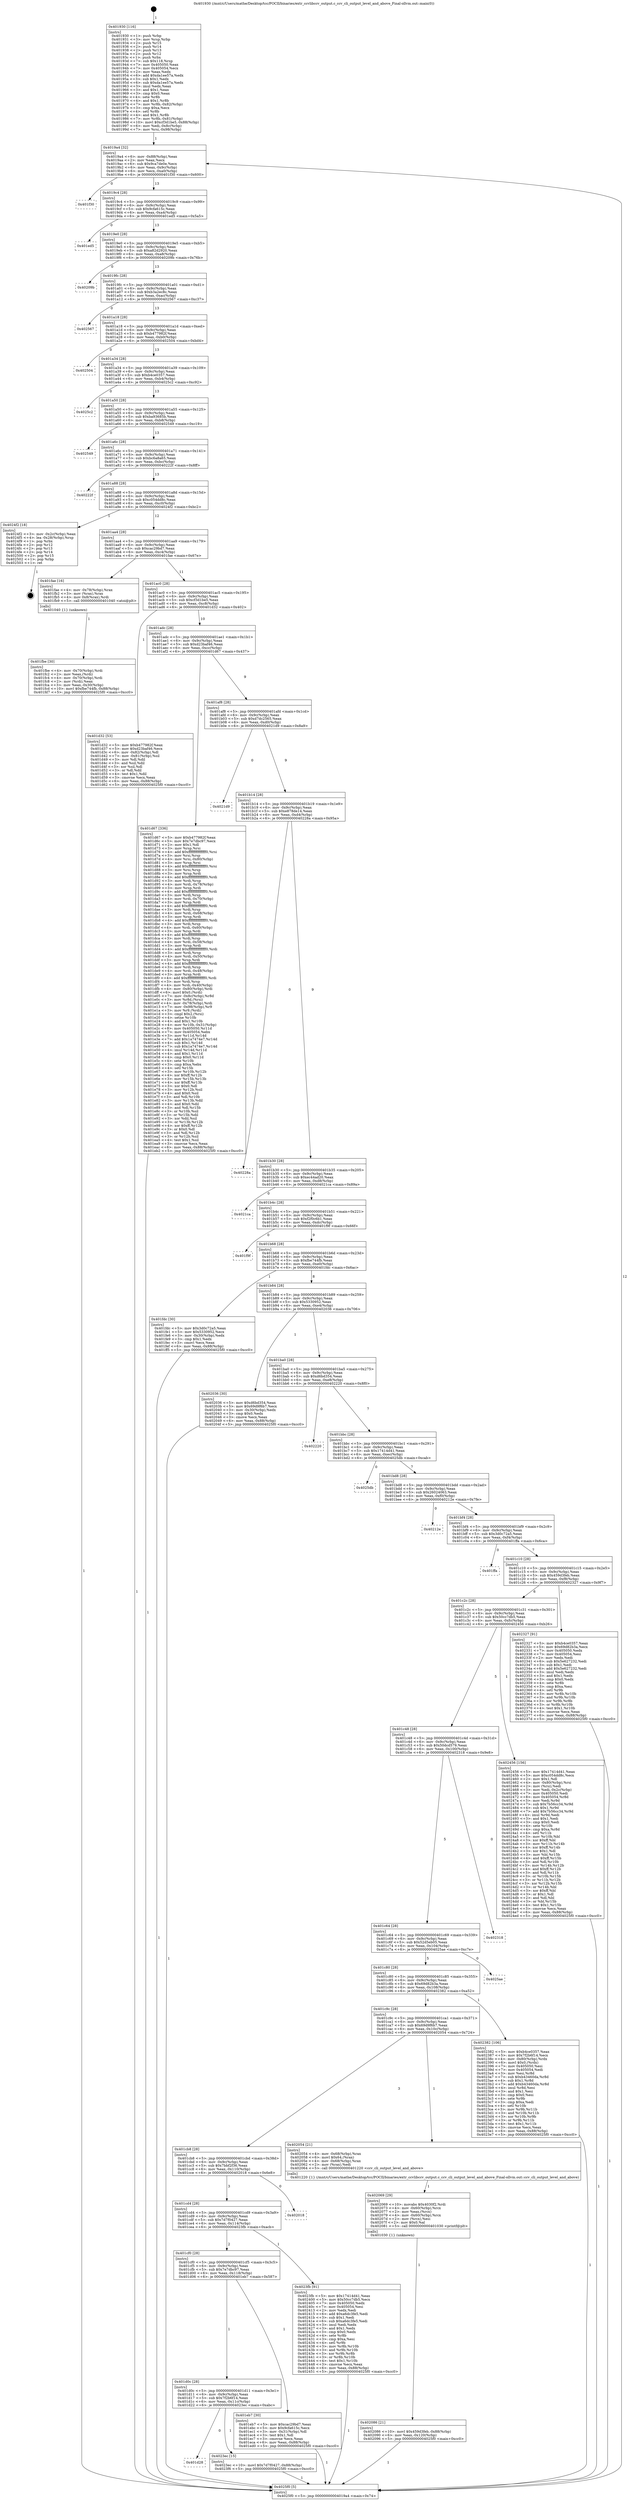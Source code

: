 digraph "0x401930" {
  label = "0x401930 (/mnt/c/Users/mathe/Desktop/tcc/POCII/binaries/extr_ccvlibccv_output.c_ccv_cli_output_level_and_above_Final-ollvm.out::main(0))"
  labelloc = "t"
  node[shape=record]

  Entry [label="",width=0.3,height=0.3,shape=circle,fillcolor=black,style=filled]
  "0x4019a4" [label="{
     0x4019a4 [32]\l
     | [instrs]\l
     &nbsp;&nbsp;0x4019a4 \<+6\>: mov -0x88(%rbp),%eax\l
     &nbsp;&nbsp;0x4019aa \<+2\>: mov %eax,%ecx\l
     &nbsp;&nbsp;0x4019ac \<+6\>: sub $0x9ca7de0e,%ecx\l
     &nbsp;&nbsp;0x4019b2 \<+6\>: mov %eax,-0x9c(%rbp)\l
     &nbsp;&nbsp;0x4019b8 \<+6\>: mov %ecx,-0xa0(%rbp)\l
     &nbsp;&nbsp;0x4019be \<+6\>: je 0000000000401f30 \<main+0x600\>\l
  }"]
  "0x401f30" [label="{
     0x401f30\l
  }", style=dashed]
  "0x4019c4" [label="{
     0x4019c4 [28]\l
     | [instrs]\l
     &nbsp;&nbsp;0x4019c4 \<+5\>: jmp 00000000004019c9 \<main+0x99\>\l
     &nbsp;&nbsp;0x4019c9 \<+6\>: mov -0x9c(%rbp),%eax\l
     &nbsp;&nbsp;0x4019cf \<+5\>: sub $0x9cfa615c,%eax\l
     &nbsp;&nbsp;0x4019d4 \<+6\>: mov %eax,-0xa4(%rbp)\l
     &nbsp;&nbsp;0x4019da \<+6\>: je 0000000000401ed5 \<main+0x5a5\>\l
  }"]
  Exit [label="",width=0.3,height=0.3,shape=circle,fillcolor=black,style=filled,peripheries=2]
  "0x401ed5" [label="{
     0x401ed5\l
  }", style=dashed]
  "0x4019e0" [label="{
     0x4019e0 [28]\l
     | [instrs]\l
     &nbsp;&nbsp;0x4019e0 \<+5\>: jmp 00000000004019e5 \<main+0xb5\>\l
     &nbsp;&nbsp;0x4019e5 \<+6\>: mov -0x9c(%rbp),%eax\l
     &nbsp;&nbsp;0x4019eb \<+5\>: sub $0xa82d2920,%eax\l
     &nbsp;&nbsp;0x4019f0 \<+6\>: mov %eax,-0xa8(%rbp)\l
     &nbsp;&nbsp;0x4019f6 \<+6\>: je 000000000040209b \<main+0x76b\>\l
  }"]
  "0x401d28" [label="{
     0x401d28\l
  }", style=dashed]
  "0x40209b" [label="{
     0x40209b\l
  }", style=dashed]
  "0x4019fc" [label="{
     0x4019fc [28]\l
     | [instrs]\l
     &nbsp;&nbsp;0x4019fc \<+5\>: jmp 0000000000401a01 \<main+0xd1\>\l
     &nbsp;&nbsp;0x401a01 \<+6\>: mov -0x9c(%rbp),%eax\l
     &nbsp;&nbsp;0x401a07 \<+5\>: sub $0xb3a2ec8c,%eax\l
     &nbsp;&nbsp;0x401a0c \<+6\>: mov %eax,-0xac(%rbp)\l
     &nbsp;&nbsp;0x401a12 \<+6\>: je 0000000000402567 \<main+0xc37\>\l
  }"]
  "0x4023ec" [label="{
     0x4023ec [15]\l
     | [instrs]\l
     &nbsp;&nbsp;0x4023ec \<+10\>: movl $0x7d7f0427,-0x88(%rbp)\l
     &nbsp;&nbsp;0x4023f6 \<+5\>: jmp 00000000004025f0 \<main+0xcc0\>\l
  }"]
  "0x402567" [label="{
     0x402567\l
  }", style=dashed]
  "0x401a18" [label="{
     0x401a18 [28]\l
     | [instrs]\l
     &nbsp;&nbsp;0x401a18 \<+5\>: jmp 0000000000401a1d \<main+0xed\>\l
     &nbsp;&nbsp;0x401a1d \<+6\>: mov -0x9c(%rbp),%eax\l
     &nbsp;&nbsp;0x401a23 \<+5\>: sub $0xb477982f,%eax\l
     &nbsp;&nbsp;0x401a28 \<+6\>: mov %eax,-0xb0(%rbp)\l
     &nbsp;&nbsp;0x401a2e \<+6\>: je 0000000000402504 \<main+0xbd4\>\l
  }"]
  "0x402086" [label="{
     0x402086 [21]\l
     | [instrs]\l
     &nbsp;&nbsp;0x402086 \<+10\>: movl $0x459d3feb,-0x88(%rbp)\l
     &nbsp;&nbsp;0x402090 \<+6\>: mov %eax,-0x120(%rbp)\l
     &nbsp;&nbsp;0x402096 \<+5\>: jmp 00000000004025f0 \<main+0xcc0\>\l
  }"]
  "0x402504" [label="{
     0x402504\l
  }", style=dashed]
  "0x401a34" [label="{
     0x401a34 [28]\l
     | [instrs]\l
     &nbsp;&nbsp;0x401a34 \<+5\>: jmp 0000000000401a39 \<main+0x109\>\l
     &nbsp;&nbsp;0x401a39 \<+6\>: mov -0x9c(%rbp),%eax\l
     &nbsp;&nbsp;0x401a3f \<+5\>: sub $0xb4ce0357,%eax\l
     &nbsp;&nbsp;0x401a44 \<+6\>: mov %eax,-0xb4(%rbp)\l
     &nbsp;&nbsp;0x401a4a \<+6\>: je 00000000004025c2 \<main+0xc92\>\l
  }"]
  "0x402069" [label="{
     0x402069 [29]\l
     | [instrs]\l
     &nbsp;&nbsp;0x402069 \<+10\>: movabs $0x4030f2,%rdi\l
     &nbsp;&nbsp;0x402073 \<+4\>: mov -0x60(%rbp),%rcx\l
     &nbsp;&nbsp;0x402077 \<+2\>: mov %eax,(%rcx)\l
     &nbsp;&nbsp;0x402079 \<+4\>: mov -0x60(%rbp),%rcx\l
     &nbsp;&nbsp;0x40207d \<+2\>: mov (%rcx),%esi\l
     &nbsp;&nbsp;0x40207f \<+2\>: mov $0x0,%al\l
     &nbsp;&nbsp;0x402081 \<+5\>: call 0000000000401030 \<printf@plt\>\l
     | [calls]\l
     &nbsp;&nbsp;0x401030 \{1\} (unknown)\l
  }"]
  "0x4025c2" [label="{
     0x4025c2\l
  }", style=dashed]
  "0x401a50" [label="{
     0x401a50 [28]\l
     | [instrs]\l
     &nbsp;&nbsp;0x401a50 \<+5\>: jmp 0000000000401a55 \<main+0x125\>\l
     &nbsp;&nbsp;0x401a55 \<+6\>: mov -0x9c(%rbp),%eax\l
     &nbsp;&nbsp;0x401a5b \<+5\>: sub $0xba93685b,%eax\l
     &nbsp;&nbsp;0x401a60 \<+6\>: mov %eax,-0xb8(%rbp)\l
     &nbsp;&nbsp;0x401a66 \<+6\>: je 0000000000402549 \<main+0xc19\>\l
  }"]
  "0x401fbe" [label="{
     0x401fbe [30]\l
     | [instrs]\l
     &nbsp;&nbsp;0x401fbe \<+4\>: mov -0x70(%rbp),%rdi\l
     &nbsp;&nbsp;0x401fc2 \<+2\>: mov %eax,(%rdi)\l
     &nbsp;&nbsp;0x401fc4 \<+4\>: mov -0x70(%rbp),%rdi\l
     &nbsp;&nbsp;0x401fc8 \<+2\>: mov (%rdi),%eax\l
     &nbsp;&nbsp;0x401fca \<+3\>: mov %eax,-0x30(%rbp)\l
     &nbsp;&nbsp;0x401fcd \<+10\>: movl $0xfbe744fb,-0x88(%rbp)\l
     &nbsp;&nbsp;0x401fd7 \<+5\>: jmp 00000000004025f0 \<main+0xcc0\>\l
  }"]
  "0x402549" [label="{
     0x402549\l
  }", style=dashed]
  "0x401a6c" [label="{
     0x401a6c [28]\l
     | [instrs]\l
     &nbsp;&nbsp;0x401a6c \<+5\>: jmp 0000000000401a71 \<main+0x141\>\l
     &nbsp;&nbsp;0x401a71 \<+6\>: mov -0x9c(%rbp),%eax\l
     &nbsp;&nbsp;0x401a77 \<+5\>: sub $0xbc6a8a65,%eax\l
     &nbsp;&nbsp;0x401a7c \<+6\>: mov %eax,-0xbc(%rbp)\l
     &nbsp;&nbsp;0x401a82 \<+6\>: je 000000000040222f \<main+0x8ff\>\l
  }"]
  "0x401d0c" [label="{
     0x401d0c [28]\l
     | [instrs]\l
     &nbsp;&nbsp;0x401d0c \<+5\>: jmp 0000000000401d11 \<main+0x3e1\>\l
     &nbsp;&nbsp;0x401d11 \<+6\>: mov -0x9c(%rbp),%eax\l
     &nbsp;&nbsp;0x401d17 \<+5\>: sub $0x7f2b6f14,%eax\l
     &nbsp;&nbsp;0x401d1c \<+6\>: mov %eax,-0x11c(%rbp)\l
     &nbsp;&nbsp;0x401d22 \<+6\>: je 00000000004023ec \<main+0xabc\>\l
  }"]
  "0x40222f" [label="{
     0x40222f\l
  }", style=dashed]
  "0x401a88" [label="{
     0x401a88 [28]\l
     | [instrs]\l
     &nbsp;&nbsp;0x401a88 \<+5\>: jmp 0000000000401a8d \<main+0x15d\>\l
     &nbsp;&nbsp;0x401a8d \<+6\>: mov -0x9c(%rbp),%eax\l
     &nbsp;&nbsp;0x401a93 \<+5\>: sub $0xc054dd8c,%eax\l
     &nbsp;&nbsp;0x401a98 \<+6\>: mov %eax,-0xc0(%rbp)\l
     &nbsp;&nbsp;0x401a9e \<+6\>: je 00000000004024f2 \<main+0xbc2\>\l
  }"]
  "0x401eb7" [label="{
     0x401eb7 [30]\l
     | [instrs]\l
     &nbsp;&nbsp;0x401eb7 \<+5\>: mov $0xcac29bd7,%eax\l
     &nbsp;&nbsp;0x401ebc \<+5\>: mov $0x9cfa615c,%ecx\l
     &nbsp;&nbsp;0x401ec1 \<+3\>: mov -0x31(%rbp),%dl\l
     &nbsp;&nbsp;0x401ec4 \<+3\>: test $0x1,%dl\l
     &nbsp;&nbsp;0x401ec7 \<+3\>: cmovne %ecx,%eax\l
     &nbsp;&nbsp;0x401eca \<+6\>: mov %eax,-0x88(%rbp)\l
     &nbsp;&nbsp;0x401ed0 \<+5\>: jmp 00000000004025f0 \<main+0xcc0\>\l
  }"]
  "0x4024f2" [label="{
     0x4024f2 [18]\l
     | [instrs]\l
     &nbsp;&nbsp;0x4024f2 \<+3\>: mov -0x2c(%rbp),%eax\l
     &nbsp;&nbsp;0x4024f5 \<+4\>: lea -0x28(%rbp),%rsp\l
     &nbsp;&nbsp;0x4024f9 \<+1\>: pop %rbx\l
     &nbsp;&nbsp;0x4024fa \<+2\>: pop %r12\l
     &nbsp;&nbsp;0x4024fc \<+2\>: pop %r13\l
     &nbsp;&nbsp;0x4024fe \<+2\>: pop %r14\l
     &nbsp;&nbsp;0x402500 \<+2\>: pop %r15\l
     &nbsp;&nbsp;0x402502 \<+1\>: pop %rbp\l
     &nbsp;&nbsp;0x402503 \<+1\>: ret\l
  }"]
  "0x401aa4" [label="{
     0x401aa4 [28]\l
     | [instrs]\l
     &nbsp;&nbsp;0x401aa4 \<+5\>: jmp 0000000000401aa9 \<main+0x179\>\l
     &nbsp;&nbsp;0x401aa9 \<+6\>: mov -0x9c(%rbp),%eax\l
     &nbsp;&nbsp;0x401aaf \<+5\>: sub $0xcac29bd7,%eax\l
     &nbsp;&nbsp;0x401ab4 \<+6\>: mov %eax,-0xc4(%rbp)\l
     &nbsp;&nbsp;0x401aba \<+6\>: je 0000000000401fae \<main+0x67e\>\l
  }"]
  "0x401cf0" [label="{
     0x401cf0 [28]\l
     | [instrs]\l
     &nbsp;&nbsp;0x401cf0 \<+5\>: jmp 0000000000401cf5 \<main+0x3c5\>\l
     &nbsp;&nbsp;0x401cf5 \<+6\>: mov -0x9c(%rbp),%eax\l
     &nbsp;&nbsp;0x401cfb \<+5\>: sub $0x7e7dbc97,%eax\l
     &nbsp;&nbsp;0x401d00 \<+6\>: mov %eax,-0x118(%rbp)\l
     &nbsp;&nbsp;0x401d06 \<+6\>: je 0000000000401eb7 \<main+0x587\>\l
  }"]
  "0x401fae" [label="{
     0x401fae [16]\l
     | [instrs]\l
     &nbsp;&nbsp;0x401fae \<+4\>: mov -0x78(%rbp),%rax\l
     &nbsp;&nbsp;0x401fb2 \<+3\>: mov (%rax),%rax\l
     &nbsp;&nbsp;0x401fb5 \<+4\>: mov 0x8(%rax),%rdi\l
     &nbsp;&nbsp;0x401fb9 \<+5\>: call 0000000000401040 \<atoi@plt\>\l
     | [calls]\l
     &nbsp;&nbsp;0x401040 \{1\} (unknown)\l
  }"]
  "0x401ac0" [label="{
     0x401ac0 [28]\l
     | [instrs]\l
     &nbsp;&nbsp;0x401ac0 \<+5\>: jmp 0000000000401ac5 \<main+0x195\>\l
     &nbsp;&nbsp;0x401ac5 \<+6\>: mov -0x9c(%rbp),%eax\l
     &nbsp;&nbsp;0x401acb \<+5\>: sub $0xcf3d1be5,%eax\l
     &nbsp;&nbsp;0x401ad0 \<+6\>: mov %eax,-0xc8(%rbp)\l
     &nbsp;&nbsp;0x401ad6 \<+6\>: je 0000000000401d32 \<main+0x402\>\l
  }"]
  "0x4023fb" [label="{
     0x4023fb [91]\l
     | [instrs]\l
     &nbsp;&nbsp;0x4023fb \<+5\>: mov $0x17414d41,%eax\l
     &nbsp;&nbsp;0x402400 \<+5\>: mov $0x50cc7db5,%ecx\l
     &nbsp;&nbsp;0x402405 \<+7\>: mov 0x405050,%edx\l
     &nbsp;&nbsp;0x40240c \<+7\>: mov 0x405054,%esi\l
     &nbsp;&nbsp;0x402413 \<+2\>: mov %edx,%edi\l
     &nbsp;&nbsp;0x402415 \<+6\>: add $0xa6dc3fe5,%edi\l
     &nbsp;&nbsp;0x40241b \<+3\>: sub $0x1,%edi\l
     &nbsp;&nbsp;0x40241e \<+6\>: sub $0xa6dc3fe5,%edi\l
     &nbsp;&nbsp;0x402424 \<+3\>: imul %edi,%edx\l
     &nbsp;&nbsp;0x402427 \<+3\>: and $0x1,%edx\l
     &nbsp;&nbsp;0x40242a \<+3\>: cmp $0x0,%edx\l
     &nbsp;&nbsp;0x40242d \<+4\>: sete %r8b\l
     &nbsp;&nbsp;0x402431 \<+3\>: cmp $0xa,%esi\l
     &nbsp;&nbsp;0x402434 \<+4\>: setl %r9b\l
     &nbsp;&nbsp;0x402438 \<+3\>: mov %r8b,%r10b\l
     &nbsp;&nbsp;0x40243b \<+3\>: and %r9b,%r10b\l
     &nbsp;&nbsp;0x40243e \<+3\>: xor %r9b,%r8b\l
     &nbsp;&nbsp;0x402441 \<+3\>: or %r8b,%r10b\l
     &nbsp;&nbsp;0x402444 \<+4\>: test $0x1,%r10b\l
     &nbsp;&nbsp;0x402448 \<+3\>: cmovne %ecx,%eax\l
     &nbsp;&nbsp;0x40244b \<+6\>: mov %eax,-0x88(%rbp)\l
     &nbsp;&nbsp;0x402451 \<+5\>: jmp 00000000004025f0 \<main+0xcc0\>\l
  }"]
  "0x401d32" [label="{
     0x401d32 [53]\l
     | [instrs]\l
     &nbsp;&nbsp;0x401d32 \<+5\>: mov $0xb477982f,%eax\l
     &nbsp;&nbsp;0x401d37 \<+5\>: mov $0xd23baf46,%ecx\l
     &nbsp;&nbsp;0x401d3c \<+6\>: mov -0x82(%rbp),%dl\l
     &nbsp;&nbsp;0x401d42 \<+7\>: mov -0x81(%rbp),%sil\l
     &nbsp;&nbsp;0x401d49 \<+3\>: mov %dl,%dil\l
     &nbsp;&nbsp;0x401d4c \<+3\>: and %sil,%dil\l
     &nbsp;&nbsp;0x401d4f \<+3\>: xor %sil,%dl\l
     &nbsp;&nbsp;0x401d52 \<+3\>: or %dl,%dil\l
     &nbsp;&nbsp;0x401d55 \<+4\>: test $0x1,%dil\l
     &nbsp;&nbsp;0x401d59 \<+3\>: cmovne %ecx,%eax\l
     &nbsp;&nbsp;0x401d5c \<+6\>: mov %eax,-0x88(%rbp)\l
     &nbsp;&nbsp;0x401d62 \<+5\>: jmp 00000000004025f0 \<main+0xcc0\>\l
  }"]
  "0x401adc" [label="{
     0x401adc [28]\l
     | [instrs]\l
     &nbsp;&nbsp;0x401adc \<+5\>: jmp 0000000000401ae1 \<main+0x1b1\>\l
     &nbsp;&nbsp;0x401ae1 \<+6\>: mov -0x9c(%rbp),%eax\l
     &nbsp;&nbsp;0x401ae7 \<+5\>: sub $0xd23baf46,%eax\l
     &nbsp;&nbsp;0x401aec \<+6\>: mov %eax,-0xcc(%rbp)\l
     &nbsp;&nbsp;0x401af2 \<+6\>: je 0000000000401d67 \<main+0x437\>\l
  }"]
  "0x4025f0" [label="{
     0x4025f0 [5]\l
     | [instrs]\l
     &nbsp;&nbsp;0x4025f0 \<+5\>: jmp 00000000004019a4 \<main+0x74\>\l
  }"]
  "0x401930" [label="{
     0x401930 [116]\l
     | [instrs]\l
     &nbsp;&nbsp;0x401930 \<+1\>: push %rbp\l
     &nbsp;&nbsp;0x401931 \<+3\>: mov %rsp,%rbp\l
     &nbsp;&nbsp;0x401934 \<+2\>: push %r15\l
     &nbsp;&nbsp;0x401936 \<+2\>: push %r14\l
     &nbsp;&nbsp;0x401938 \<+2\>: push %r13\l
     &nbsp;&nbsp;0x40193a \<+2\>: push %r12\l
     &nbsp;&nbsp;0x40193c \<+1\>: push %rbx\l
     &nbsp;&nbsp;0x40193d \<+7\>: sub $0x118,%rsp\l
     &nbsp;&nbsp;0x401944 \<+7\>: mov 0x405050,%eax\l
     &nbsp;&nbsp;0x40194b \<+7\>: mov 0x405054,%ecx\l
     &nbsp;&nbsp;0x401952 \<+2\>: mov %eax,%edx\l
     &nbsp;&nbsp;0x401954 \<+6\>: add $0xda1ee57a,%edx\l
     &nbsp;&nbsp;0x40195a \<+3\>: sub $0x1,%edx\l
     &nbsp;&nbsp;0x40195d \<+6\>: sub $0xda1ee57a,%edx\l
     &nbsp;&nbsp;0x401963 \<+3\>: imul %edx,%eax\l
     &nbsp;&nbsp;0x401966 \<+3\>: and $0x1,%eax\l
     &nbsp;&nbsp;0x401969 \<+3\>: cmp $0x0,%eax\l
     &nbsp;&nbsp;0x40196c \<+4\>: sete %r8b\l
     &nbsp;&nbsp;0x401970 \<+4\>: and $0x1,%r8b\l
     &nbsp;&nbsp;0x401974 \<+7\>: mov %r8b,-0x82(%rbp)\l
     &nbsp;&nbsp;0x40197b \<+3\>: cmp $0xa,%ecx\l
     &nbsp;&nbsp;0x40197e \<+4\>: setl %r8b\l
     &nbsp;&nbsp;0x401982 \<+4\>: and $0x1,%r8b\l
     &nbsp;&nbsp;0x401986 \<+7\>: mov %r8b,-0x81(%rbp)\l
     &nbsp;&nbsp;0x40198d \<+10\>: movl $0xcf3d1be5,-0x88(%rbp)\l
     &nbsp;&nbsp;0x401997 \<+6\>: mov %edi,-0x8c(%rbp)\l
     &nbsp;&nbsp;0x40199d \<+7\>: mov %rsi,-0x98(%rbp)\l
  }"]
  "0x401cd4" [label="{
     0x401cd4 [28]\l
     | [instrs]\l
     &nbsp;&nbsp;0x401cd4 \<+5\>: jmp 0000000000401cd9 \<main+0x3a9\>\l
     &nbsp;&nbsp;0x401cd9 \<+6\>: mov -0x9c(%rbp),%eax\l
     &nbsp;&nbsp;0x401cdf \<+5\>: sub $0x7d7f0427,%eax\l
     &nbsp;&nbsp;0x401ce4 \<+6\>: mov %eax,-0x114(%rbp)\l
     &nbsp;&nbsp;0x401cea \<+6\>: je 00000000004023fb \<main+0xacb\>\l
  }"]
  "0x401d67" [label="{
     0x401d67 [336]\l
     | [instrs]\l
     &nbsp;&nbsp;0x401d67 \<+5\>: mov $0xb477982f,%eax\l
     &nbsp;&nbsp;0x401d6c \<+5\>: mov $0x7e7dbc97,%ecx\l
     &nbsp;&nbsp;0x401d71 \<+2\>: mov $0x1,%dl\l
     &nbsp;&nbsp;0x401d73 \<+3\>: mov %rsp,%rsi\l
     &nbsp;&nbsp;0x401d76 \<+4\>: add $0xfffffffffffffff0,%rsi\l
     &nbsp;&nbsp;0x401d7a \<+3\>: mov %rsi,%rsp\l
     &nbsp;&nbsp;0x401d7d \<+4\>: mov %rsi,-0x80(%rbp)\l
     &nbsp;&nbsp;0x401d81 \<+3\>: mov %rsp,%rsi\l
     &nbsp;&nbsp;0x401d84 \<+4\>: add $0xfffffffffffffff0,%rsi\l
     &nbsp;&nbsp;0x401d88 \<+3\>: mov %rsi,%rsp\l
     &nbsp;&nbsp;0x401d8b \<+3\>: mov %rsp,%rdi\l
     &nbsp;&nbsp;0x401d8e \<+4\>: add $0xfffffffffffffff0,%rdi\l
     &nbsp;&nbsp;0x401d92 \<+3\>: mov %rdi,%rsp\l
     &nbsp;&nbsp;0x401d95 \<+4\>: mov %rdi,-0x78(%rbp)\l
     &nbsp;&nbsp;0x401d99 \<+3\>: mov %rsp,%rdi\l
     &nbsp;&nbsp;0x401d9c \<+4\>: add $0xfffffffffffffff0,%rdi\l
     &nbsp;&nbsp;0x401da0 \<+3\>: mov %rdi,%rsp\l
     &nbsp;&nbsp;0x401da3 \<+4\>: mov %rdi,-0x70(%rbp)\l
     &nbsp;&nbsp;0x401da7 \<+3\>: mov %rsp,%rdi\l
     &nbsp;&nbsp;0x401daa \<+4\>: add $0xfffffffffffffff0,%rdi\l
     &nbsp;&nbsp;0x401dae \<+3\>: mov %rdi,%rsp\l
     &nbsp;&nbsp;0x401db1 \<+4\>: mov %rdi,-0x68(%rbp)\l
     &nbsp;&nbsp;0x401db5 \<+3\>: mov %rsp,%rdi\l
     &nbsp;&nbsp;0x401db8 \<+4\>: add $0xfffffffffffffff0,%rdi\l
     &nbsp;&nbsp;0x401dbc \<+3\>: mov %rdi,%rsp\l
     &nbsp;&nbsp;0x401dbf \<+4\>: mov %rdi,-0x60(%rbp)\l
     &nbsp;&nbsp;0x401dc3 \<+3\>: mov %rsp,%rdi\l
     &nbsp;&nbsp;0x401dc6 \<+4\>: add $0xfffffffffffffff0,%rdi\l
     &nbsp;&nbsp;0x401dca \<+3\>: mov %rdi,%rsp\l
     &nbsp;&nbsp;0x401dcd \<+4\>: mov %rdi,-0x58(%rbp)\l
     &nbsp;&nbsp;0x401dd1 \<+3\>: mov %rsp,%rdi\l
     &nbsp;&nbsp;0x401dd4 \<+4\>: add $0xfffffffffffffff0,%rdi\l
     &nbsp;&nbsp;0x401dd8 \<+3\>: mov %rdi,%rsp\l
     &nbsp;&nbsp;0x401ddb \<+4\>: mov %rdi,-0x50(%rbp)\l
     &nbsp;&nbsp;0x401ddf \<+3\>: mov %rsp,%rdi\l
     &nbsp;&nbsp;0x401de2 \<+4\>: add $0xfffffffffffffff0,%rdi\l
     &nbsp;&nbsp;0x401de6 \<+3\>: mov %rdi,%rsp\l
     &nbsp;&nbsp;0x401de9 \<+4\>: mov %rdi,-0x48(%rbp)\l
     &nbsp;&nbsp;0x401ded \<+3\>: mov %rsp,%rdi\l
     &nbsp;&nbsp;0x401df0 \<+4\>: add $0xfffffffffffffff0,%rdi\l
     &nbsp;&nbsp;0x401df4 \<+3\>: mov %rdi,%rsp\l
     &nbsp;&nbsp;0x401df7 \<+4\>: mov %rdi,-0x40(%rbp)\l
     &nbsp;&nbsp;0x401dfb \<+4\>: mov -0x80(%rbp),%rdi\l
     &nbsp;&nbsp;0x401dff \<+6\>: movl $0x0,(%rdi)\l
     &nbsp;&nbsp;0x401e05 \<+7\>: mov -0x8c(%rbp),%r8d\l
     &nbsp;&nbsp;0x401e0c \<+3\>: mov %r8d,(%rsi)\l
     &nbsp;&nbsp;0x401e0f \<+4\>: mov -0x78(%rbp),%rdi\l
     &nbsp;&nbsp;0x401e13 \<+7\>: mov -0x98(%rbp),%r9\l
     &nbsp;&nbsp;0x401e1a \<+3\>: mov %r9,(%rdi)\l
     &nbsp;&nbsp;0x401e1d \<+3\>: cmpl $0x2,(%rsi)\l
     &nbsp;&nbsp;0x401e20 \<+4\>: setne %r10b\l
     &nbsp;&nbsp;0x401e24 \<+4\>: and $0x1,%r10b\l
     &nbsp;&nbsp;0x401e28 \<+4\>: mov %r10b,-0x31(%rbp)\l
     &nbsp;&nbsp;0x401e2c \<+8\>: mov 0x405050,%r11d\l
     &nbsp;&nbsp;0x401e34 \<+7\>: mov 0x405054,%ebx\l
     &nbsp;&nbsp;0x401e3b \<+3\>: mov %r11d,%r14d\l
     &nbsp;&nbsp;0x401e3e \<+7\>: add $0x1a7474e7,%r14d\l
     &nbsp;&nbsp;0x401e45 \<+4\>: sub $0x1,%r14d\l
     &nbsp;&nbsp;0x401e49 \<+7\>: sub $0x1a7474e7,%r14d\l
     &nbsp;&nbsp;0x401e50 \<+4\>: imul %r14d,%r11d\l
     &nbsp;&nbsp;0x401e54 \<+4\>: and $0x1,%r11d\l
     &nbsp;&nbsp;0x401e58 \<+4\>: cmp $0x0,%r11d\l
     &nbsp;&nbsp;0x401e5c \<+4\>: sete %r10b\l
     &nbsp;&nbsp;0x401e60 \<+3\>: cmp $0xa,%ebx\l
     &nbsp;&nbsp;0x401e63 \<+4\>: setl %r15b\l
     &nbsp;&nbsp;0x401e67 \<+3\>: mov %r10b,%r12b\l
     &nbsp;&nbsp;0x401e6a \<+4\>: xor $0xff,%r12b\l
     &nbsp;&nbsp;0x401e6e \<+3\>: mov %r15b,%r13b\l
     &nbsp;&nbsp;0x401e71 \<+4\>: xor $0xff,%r13b\l
     &nbsp;&nbsp;0x401e75 \<+3\>: xor $0x0,%dl\l
     &nbsp;&nbsp;0x401e78 \<+3\>: mov %r12b,%sil\l
     &nbsp;&nbsp;0x401e7b \<+4\>: and $0x0,%sil\l
     &nbsp;&nbsp;0x401e7f \<+3\>: and %dl,%r10b\l
     &nbsp;&nbsp;0x401e82 \<+3\>: mov %r13b,%dil\l
     &nbsp;&nbsp;0x401e85 \<+4\>: and $0x0,%dil\l
     &nbsp;&nbsp;0x401e89 \<+3\>: and %dl,%r15b\l
     &nbsp;&nbsp;0x401e8c \<+3\>: or %r10b,%sil\l
     &nbsp;&nbsp;0x401e8f \<+3\>: or %r15b,%dil\l
     &nbsp;&nbsp;0x401e92 \<+3\>: xor %dil,%sil\l
     &nbsp;&nbsp;0x401e95 \<+3\>: or %r13b,%r12b\l
     &nbsp;&nbsp;0x401e98 \<+4\>: xor $0xff,%r12b\l
     &nbsp;&nbsp;0x401e9c \<+3\>: or $0x0,%dl\l
     &nbsp;&nbsp;0x401e9f \<+3\>: and %dl,%r12b\l
     &nbsp;&nbsp;0x401ea2 \<+3\>: or %r12b,%sil\l
     &nbsp;&nbsp;0x401ea5 \<+4\>: test $0x1,%sil\l
     &nbsp;&nbsp;0x401ea9 \<+3\>: cmovne %ecx,%eax\l
     &nbsp;&nbsp;0x401eac \<+6\>: mov %eax,-0x88(%rbp)\l
     &nbsp;&nbsp;0x401eb2 \<+5\>: jmp 00000000004025f0 \<main+0xcc0\>\l
  }"]
  "0x401af8" [label="{
     0x401af8 [28]\l
     | [instrs]\l
     &nbsp;&nbsp;0x401af8 \<+5\>: jmp 0000000000401afd \<main+0x1cd\>\l
     &nbsp;&nbsp;0x401afd \<+6\>: mov -0x9c(%rbp),%eax\l
     &nbsp;&nbsp;0x401b03 \<+5\>: sub $0xd7dc2565,%eax\l
     &nbsp;&nbsp;0x401b08 \<+6\>: mov %eax,-0xd0(%rbp)\l
     &nbsp;&nbsp;0x401b0e \<+6\>: je 00000000004021d9 \<main+0x8a9\>\l
  }"]
  "0x402018" [label="{
     0x402018\l
  }", style=dashed]
  "0x401cb8" [label="{
     0x401cb8 [28]\l
     | [instrs]\l
     &nbsp;&nbsp;0x401cb8 \<+5\>: jmp 0000000000401cbd \<main+0x38d\>\l
     &nbsp;&nbsp;0x401cbd \<+6\>: mov -0x9c(%rbp),%eax\l
     &nbsp;&nbsp;0x401cc3 \<+5\>: sub $0x7bbf2f36,%eax\l
     &nbsp;&nbsp;0x401cc8 \<+6\>: mov %eax,-0x110(%rbp)\l
     &nbsp;&nbsp;0x401cce \<+6\>: je 0000000000402018 \<main+0x6e8\>\l
  }"]
  "0x4021d9" [label="{
     0x4021d9\l
  }", style=dashed]
  "0x401b14" [label="{
     0x401b14 [28]\l
     | [instrs]\l
     &nbsp;&nbsp;0x401b14 \<+5\>: jmp 0000000000401b19 \<main+0x1e9\>\l
     &nbsp;&nbsp;0x401b19 \<+6\>: mov -0x9c(%rbp),%eax\l
     &nbsp;&nbsp;0x401b1f \<+5\>: sub $0xe878de14,%eax\l
     &nbsp;&nbsp;0x401b24 \<+6\>: mov %eax,-0xd4(%rbp)\l
     &nbsp;&nbsp;0x401b2a \<+6\>: je 000000000040228a \<main+0x95a\>\l
  }"]
  "0x402054" [label="{
     0x402054 [21]\l
     | [instrs]\l
     &nbsp;&nbsp;0x402054 \<+4\>: mov -0x68(%rbp),%rax\l
     &nbsp;&nbsp;0x402058 \<+6\>: movl $0x64,(%rax)\l
     &nbsp;&nbsp;0x40205e \<+4\>: mov -0x68(%rbp),%rax\l
     &nbsp;&nbsp;0x402062 \<+2\>: mov (%rax),%edi\l
     &nbsp;&nbsp;0x402064 \<+5\>: call 0000000000401220 \<ccv_cli_output_level_and_above\>\l
     | [calls]\l
     &nbsp;&nbsp;0x401220 \{1\} (/mnt/c/Users/mathe/Desktop/tcc/POCII/binaries/extr_ccvlibccv_output.c_ccv_cli_output_level_and_above_Final-ollvm.out::ccv_cli_output_level_and_above)\l
  }"]
  "0x40228a" [label="{
     0x40228a\l
  }", style=dashed]
  "0x401b30" [label="{
     0x401b30 [28]\l
     | [instrs]\l
     &nbsp;&nbsp;0x401b30 \<+5\>: jmp 0000000000401b35 \<main+0x205\>\l
     &nbsp;&nbsp;0x401b35 \<+6\>: mov -0x9c(%rbp),%eax\l
     &nbsp;&nbsp;0x401b3b \<+5\>: sub $0xec44ad20,%eax\l
     &nbsp;&nbsp;0x401b40 \<+6\>: mov %eax,-0xd8(%rbp)\l
     &nbsp;&nbsp;0x401b46 \<+6\>: je 00000000004021ca \<main+0x89a\>\l
  }"]
  "0x401c9c" [label="{
     0x401c9c [28]\l
     | [instrs]\l
     &nbsp;&nbsp;0x401c9c \<+5\>: jmp 0000000000401ca1 \<main+0x371\>\l
     &nbsp;&nbsp;0x401ca1 \<+6\>: mov -0x9c(%rbp),%eax\l
     &nbsp;&nbsp;0x401ca7 \<+5\>: sub $0x69d9f6b7,%eax\l
     &nbsp;&nbsp;0x401cac \<+6\>: mov %eax,-0x10c(%rbp)\l
     &nbsp;&nbsp;0x401cb2 \<+6\>: je 0000000000402054 \<main+0x724\>\l
  }"]
  "0x4021ca" [label="{
     0x4021ca\l
  }", style=dashed]
  "0x401b4c" [label="{
     0x401b4c [28]\l
     | [instrs]\l
     &nbsp;&nbsp;0x401b4c \<+5\>: jmp 0000000000401b51 \<main+0x221\>\l
     &nbsp;&nbsp;0x401b51 \<+6\>: mov -0x9c(%rbp),%eax\l
     &nbsp;&nbsp;0x401b57 \<+5\>: sub $0xf2f0c6b1,%eax\l
     &nbsp;&nbsp;0x401b5c \<+6\>: mov %eax,-0xdc(%rbp)\l
     &nbsp;&nbsp;0x401b62 \<+6\>: je 0000000000401f9f \<main+0x66f\>\l
  }"]
  "0x402382" [label="{
     0x402382 [106]\l
     | [instrs]\l
     &nbsp;&nbsp;0x402382 \<+5\>: mov $0xb4ce0357,%eax\l
     &nbsp;&nbsp;0x402387 \<+5\>: mov $0x7f2b6f14,%ecx\l
     &nbsp;&nbsp;0x40238c \<+4\>: mov -0x80(%rbp),%rdx\l
     &nbsp;&nbsp;0x402390 \<+6\>: movl $0x0,(%rdx)\l
     &nbsp;&nbsp;0x402396 \<+7\>: mov 0x405050,%esi\l
     &nbsp;&nbsp;0x40239d \<+7\>: mov 0x405054,%edi\l
     &nbsp;&nbsp;0x4023a4 \<+3\>: mov %esi,%r8d\l
     &nbsp;&nbsp;0x4023a7 \<+7\>: sub $0xb43460da,%r8d\l
     &nbsp;&nbsp;0x4023ae \<+4\>: sub $0x1,%r8d\l
     &nbsp;&nbsp;0x4023b2 \<+7\>: add $0xb43460da,%r8d\l
     &nbsp;&nbsp;0x4023b9 \<+4\>: imul %r8d,%esi\l
     &nbsp;&nbsp;0x4023bd \<+3\>: and $0x1,%esi\l
     &nbsp;&nbsp;0x4023c0 \<+3\>: cmp $0x0,%esi\l
     &nbsp;&nbsp;0x4023c3 \<+4\>: sete %r9b\l
     &nbsp;&nbsp;0x4023c7 \<+3\>: cmp $0xa,%edi\l
     &nbsp;&nbsp;0x4023ca \<+4\>: setl %r10b\l
     &nbsp;&nbsp;0x4023ce \<+3\>: mov %r9b,%r11b\l
     &nbsp;&nbsp;0x4023d1 \<+3\>: and %r10b,%r11b\l
     &nbsp;&nbsp;0x4023d4 \<+3\>: xor %r10b,%r9b\l
     &nbsp;&nbsp;0x4023d7 \<+3\>: or %r9b,%r11b\l
     &nbsp;&nbsp;0x4023da \<+4\>: test $0x1,%r11b\l
     &nbsp;&nbsp;0x4023de \<+3\>: cmovne %ecx,%eax\l
     &nbsp;&nbsp;0x4023e1 \<+6\>: mov %eax,-0x88(%rbp)\l
     &nbsp;&nbsp;0x4023e7 \<+5\>: jmp 00000000004025f0 \<main+0xcc0\>\l
  }"]
  "0x401f9f" [label="{
     0x401f9f\l
  }", style=dashed]
  "0x401b68" [label="{
     0x401b68 [28]\l
     | [instrs]\l
     &nbsp;&nbsp;0x401b68 \<+5\>: jmp 0000000000401b6d \<main+0x23d\>\l
     &nbsp;&nbsp;0x401b6d \<+6\>: mov -0x9c(%rbp),%eax\l
     &nbsp;&nbsp;0x401b73 \<+5\>: sub $0xfbe744fb,%eax\l
     &nbsp;&nbsp;0x401b78 \<+6\>: mov %eax,-0xe0(%rbp)\l
     &nbsp;&nbsp;0x401b7e \<+6\>: je 0000000000401fdc \<main+0x6ac\>\l
  }"]
  "0x401c80" [label="{
     0x401c80 [28]\l
     | [instrs]\l
     &nbsp;&nbsp;0x401c80 \<+5\>: jmp 0000000000401c85 \<main+0x355\>\l
     &nbsp;&nbsp;0x401c85 \<+6\>: mov -0x9c(%rbp),%eax\l
     &nbsp;&nbsp;0x401c8b \<+5\>: sub $0x69d82b3a,%eax\l
     &nbsp;&nbsp;0x401c90 \<+6\>: mov %eax,-0x108(%rbp)\l
     &nbsp;&nbsp;0x401c96 \<+6\>: je 0000000000402382 \<main+0xa52\>\l
  }"]
  "0x401fdc" [label="{
     0x401fdc [30]\l
     | [instrs]\l
     &nbsp;&nbsp;0x401fdc \<+5\>: mov $0x3d0c72a5,%eax\l
     &nbsp;&nbsp;0x401fe1 \<+5\>: mov $0x5330952,%ecx\l
     &nbsp;&nbsp;0x401fe6 \<+3\>: mov -0x30(%rbp),%edx\l
     &nbsp;&nbsp;0x401fe9 \<+3\>: cmp $0x1,%edx\l
     &nbsp;&nbsp;0x401fec \<+3\>: cmovl %ecx,%eax\l
     &nbsp;&nbsp;0x401fef \<+6\>: mov %eax,-0x88(%rbp)\l
     &nbsp;&nbsp;0x401ff5 \<+5\>: jmp 00000000004025f0 \<main+0xcc0\>\l
  }"]
  "0x401b84" [label="{
     0x401b84 [28]\l
     | [instrs]\l
     &nbsp;&nbsp;0x401b84 \<+5\>: jmp 0000000000401b89 \<main+0x259\>\l
     &nbsp;&nbsp;0x401b89 \<+6\>: mov -0x9c(%rbp),%eax\l
     &nbsp;&nbsp;0x401b8f \<+5\>: sub $0x5330952,%eax\l
     &nbsp;&nbsp;0x401b94 \<+6\>: mov %eax,-0xe4(%rbp)\l
     &nbsp;&nbsp;0x401b9a \<+6\>: je 0000000000402036 \<main+0x706\>\l
  }"]
  "0x4025ae" [label="{
     0x4025ae\l
  }", style=dashed]
  "0x402036" [label="{
     0x402036 [30]\l
     | [instrs]\l
     &nbsp;&nbsp;0x402036 \<+5\>: mov $0xd6bd354,%eax\l
     &nbsp;&nbsp;0x40203b \<+5\>: mov $0x69d9f6b7,%ecx\l
     &nbsp;&nbsp;0x402040 \<+3\>: mov -0x30(%rbp),%edx\l
     &nbsp;&nbsp;0x402043 \<+3\>: cmp $0x0,%edx\l
     &nbsp;&nbsp;0x402046 \<+3\>: cmove %ecx,%eax\l
     &nbsp;&nbsp;0x402049 \<+6\>: mov %eax,-0x88(%rbp)\l
     &nbsp;&nbsp;0x40204f \<+5\>: jmp 00000000004025f0 \<main+0xcc0\>\l
  }"]
  "0x401ba0" [label="{
     0x401ba0 [28]\l
     | [instrs]\l
     &nbsp;&nbsp;0x401ba0 \<+5\>: jmp 0000000000401ba5 \<main+0x275\>\l
     &nbsp;&nbsp;0x401ba5 \<+6\>: mov -0x9c(%rbp),%eax\l
     &nbsp;&nbsp;0x401bab \<+5\>: sub $0xd6bd354,%eax\l
     &nbsp;&nbsp;0x401bb0 \<+6\>: mov %eax,-0xe8(%rbp)\l
     &nbsp;&nbsp;0x401bb6 \<+6\>: je 0000000000402220 \<main+0x8f0\>\l
  }"]
  "0x401c64" [label="{
     0x401c64 [28]\l
     | [instrs]\l
     &nbsp;&nbsp;0x401c64 \<+5\>: jmp 0000000000401c69 \<main+0x339\>\l
     &nbsp;&nbsp;0x401c69 \<+6\>: mov -0x9c(%rbp),%eax\l
     &nbsp;&nbsp;0x401c6f \<+5\>: sub $0x52d5eb05,%eax\l
     &nbsp;&nbsp;0x401c74 \<+6\>: mov %eax,-0x104(%rbp)\l
     &nbsp;&nbsp;0x401c7a \<+6\>: je 00000000004025ae \<main+0xc7e\>\l
  }"]
  "0x402220" [label="{
     0x402220\l
  }", style=dashed]
  "0x401bbc" [label="{
     0x401bbc [28]\l
     | [instrs]\l
     &nbsp;&nbsp;0x401bbc \<+5\>: jmp 0000000000401bc1 \<main+0x291\>\l
     &nbsp;&nbsp;0x401bc1 \<+6\>: mov -0x9c(%rbp),%eax\l
     &nbsp;&nbsp;0x401bc7 \<+5\>: sub $0x17414d41,%eax\l
     &nbsp;&nbsp;0x401bcc \<+6\>: mov %eax,-0xec(%rbp)\l
     &nbsp;&nbsp;0x401bd2 \<+6\>: je 00000000004025db \<main+0xcab\>\l
  }"]
  "0x402318" [label="{
     0x402318\l
  }", style=dashed]
  "0x4025db" [label="{
     0x4025db\l
  }", style=dashed]
  "0x401bd8" [label="{
     0x401bd8 [28]\l
     | [instrs]\l
     &nbsp;&nbsp;0x401bd8 \<+5\>: jmp 0000000000401bdd \<main+0x2ad\>\l
     &nbsp;&nbsp;0x401bdd \<+6\>: mov -0x9c(%rbp),%eax\l
     &nbsp;&nbsp;0x401be3 \<+5\>: sub $0x26024063,%eax\l
     &nbsp;&nbsp;0x401be8 \<+6\>: mov %eax,-0xf0(%rbp)\l
     &nbsp;&nbsp;0x401bee \<+6\>: je 000000000040212e \<main+0x7fe\>\l
  }"]
  "0x401c48" [label="{
     0x401c48 [28]\l
     | [instrs]\l
     &nbsp;&nbsp;0x401c48 \<+5\>: jmp 0000000000401c4d \<main+0x31d\>\l
     &nbsp;&nbsp;0x401c4d \<+6\>: mov -0x9c(%rbp),%eax\l
     &nbsp;&nbsp;0x401c53 \<+5\>: sub $0x50dcd579,%eax\l
     &nbsp;&nbsp;0x401c58 \<+6\>: mov %eax,-0x100(%rbp)\l
     &nbsp;&nbsp;0x401c5e \<+6\>: je 0000000000402318 \<main+0x9e8\>\l
  }"]
  "0x40212e" [label="{
     0x40212e\l
  }", style=dashed]
  "0x401bf4" [label="{
     0x401bf4 [28]\l
     | [instrs]\l
     &nbsp;&nbsp;0x401bf4 \<+5\>: jmp 0000000000401bf9 \<main+0x2c9\>\l
     &nbsp;&nbsp;0x401bf9 \<+6\>: mov -0x9c(%rbp),%eax\l
     &nbsp;&nbsp;0x401bff \<+5\>: sub $0x3d0c72a5,%eax\l
     &nbsp;&nbsp;0x401c04 \<+6\>: mov %eax,-0xf4(%rbp)\l
     &nbsp;&nbsp;0x401c0a \<+6\>: je 0000000000401ffa \<main+0x6ca\>\l
  }"]
  "0x402456" [label="{
     0x402456 [156]\l
     | [instrs]\l
     &nbsp;&nbsp;0x402456 \<+5\>: mov $0x17414d41,%eax\l
     &nbsp;&nbsp;0x40245b \<+5\>: mov $0xc054dd8c,%ecx\l
     &nbsp;&nbsp;0x402460 \<+2\>: mov $0x1,%dl\l
     &nbsp;&nbsp;0x402462 \<+4\>: mov -0x80(%rbp),%rsi\l
     &nbsp;&nbsp;0x402466 \<+2\>: mov (%rsi),%edi\l
     &nbsp;&nbsp;0x402468 \<+3\>: mov %edi,-0x2c(%rbp)\l
     &nbsp;&nbsp;0x40246b \<+7\>: mov 0x405050,%edi\l
     &nbsp;&nbsp;0x402472 \<+8\>: mov 0x405054,%r8d\l
     &nbsp;&nbsp;0x40247a \<+3\>: mov %edi,%r9d\l
     &nbsp;&nbsp;0x40247d \<+7\>: sub $0x7b56cc34,%r9d\l
     &nbsp;&nbsp;0x402484 \<+4\>: sub $0x1,%r9d\l
     &nbsp;&nbsp;0x402488 \<+7\>: add $0x7b56cc34,%r9d\l
     &nbsp;&nbsp;0x40248f \<+4\>: imul %r9d,%edi\l
     &nbsp;&nbsp;0x402493 \<+3\>: and $0x1,%edi\l
     &nbsp;&nbsp;0x402496 \<+3\>: cmp $0x0,%edi\l
     &nbsp;&nbsp;0x402499 \<+4\>: sete %r10b\l
     &nbsp;&nbsp;0x40249d \<+4\>: cmp $0xa,%r8d\l
     &nbsp;&nbsp;0x4024a1 \<+4\>: setl %r11b\l
     &nbsp;&nbsp;0x4024a5 \<+3\>: mov %r10b,%bl\l
     &nbsp;&nbsp;0x4024a8 \<+3\>: xor $0xff,%bl\l
     &nbsp;&nbsp;0x4024ab \<+3\>: mov %r11b,%r14b\l
     &nbsp;&nbsp;0x4024ae \<+4\>: xor $0xff,%r14b\l
     &nbsp;&nbsp;0x4024b2 \<+3\>: xor $0x1,%dl\l
     &nbsp;&nbsp;0x4024b5 \<+3\>: mov %bl,%r15b\l
     &nbsp;&nbsp;0x4024b8 \<+4\>: and $0xff,%r15b\l
     &nbsp;&nbsp;0x4024bc \<+3\>: and %dl,%r10b\l
     &nbsp;&nbsp;0x4024bf \<+3\>: mov %r14b,%r12b\l
     &nbsp;&nbsp;0x4024c2 \<+4\>: and $0xff,%r12b\l
     &nbsp;&nbsp;0x4024c6 \<+3\>: and %dl,%r11b\l
     &nbsp;&nbsp;0x4024c9 \<+3\>: or %r10b,%r15b\l
     &nbsp;&nbsp;0x4024cc \<+3\>: or %r11b,%r12b\l
     &nbsp;&nbsp;0x4024cf \<+3\>: xor %r12b,%r15b\l
     &nbsp;&nbsp;0x4024d2 \<+3\>: or %r14b,%bl\l
     &nbsp;&nbsp;0x4024d5 \<+3\>: xor $0xff,%bl\l
     &nbsp;&nbsp;0x4024d8 \<+3\>: or $0x1,%dl\l
     &nbsp;&nbsp;0x4024db \<+2\>: and %dl,%bl\l
     &nbsp;&nbsp;0x4024dd \<+3\>: or %bl,%r15b\l
     &nbsp;&nbsp;0x4024e0 \<+4\>: test $0x1,%r15b\l
     &nbsp;&nbsp;0x4024e4 \<+3\>: cmovne %ecx,%eax\l
     &nbsp;&nbsp;0x4024e7 \<+6\>: mov %eax,-0x88(%rbp)\l
     &nbsp;&nbsp;0x4024ed \<+5\>: jmp 00000000004025f0 \<main+0xcc0\>\l
  }"]
  "0x401ffa" [label="{
     0x401ffa\l
  }", style=dashed]
  "0x401c10" [label="{
     0x401c10 [28]\l
     | [instrs]\l
     &nbsp;&nbsp;0x401c10 \<+5\>: jmp 0000000000401c15 \<main+0x2e5\>\l
     &nbsp;&nbsp;0x401c15 \<+6\>: mov -0x9c(%rbp),%eax\l
     &nbsp;&nbsp;0x401c1b \<+5\>: sub $0x459d3feb,%eax\l
     &nbsp;&nbsp;0x401c20 \<+6\>: mov %eax,-0xf8(%rbp)\l
     &nbsp;&nbsp;0x401c26 \<+6\>: je 0000000000402327 \<main+0x9f7\>\l
  }"]
  "0x401c2c" [label="{
     0x401c2c [28]\l
     | [instrs]\l
     &nbsp;&nbsp;0x401c2c \<+5\>: jmp 0000000000401c31 \<main+0x301\>\l
     &nbsp;&nbsp;0x401c31 \<+6\>: mov -0x9c(%rbp),%eax\l
     &nbsp;&nbsp;0x401c37 \<+5\>: sub $0x50cc7db5,%eax\l
     &nbsp;&nbsp;0x401c3c \<+6\>: mov %eax,-0xfc(%rbp)\l
     &nbsp;&nbsp;0x401c42 \<+6\>: je 0000000000402456 \<main+0xb26\>\l
  }"]
  "0x402327" [label="{
     0x402327 [91]\l
     | [instrs]\l
     &nbsp;&nbsp;0x402327 \<+5\>: mov $0xb4ce0357,%eax\l
     &nbsp;&nbsp;0x40232c \<+5\>: mov $0x69d82b3a,%ecx\l
     &nbsp;&nbsp;0x402331 \<+7\>: mov 0x405050,%edx\l
     &nbsp;&nbsp;0x402338 \<+7\>: mov 0x405054,%esi\l
     &nbsp;&nbsp;0x40233f \<+2\>: mov %edx,%edi\l
     &nbsp;&nbsp;0x402341 \<+6\>: sub $0x5e627232,%edi\l
     &nbsp;&nbsp;0x402347 \<+3\>: sub $0x1,%edi\l
     &nbsp;&nbsp;0x40234a \<+6\>: add $0x5e627232,%edi\l
     &nbsp;&nbsp;0x402350 \<+3\>: imul %edi,%edx\l
     &nbsp;&nbsp;0x402353 \<+3\>: and $0x1,%edx\l
     &nbsp;&nbsp;0x402356 \<+3\>: cmp $0x0,%edx\l
     &nbsp;&nbsp;0x402359 \<+4\>: sete %r8b\l
     &nbsp;&nbsp;0x40235d \<+3\>: cmp $0xa,%esi\l
     &nbsp;&nbsp;0x402360 \<+4\>: setl %r9b\l
     &nbsp;&nbsp;0x402364 \<+3\>: mov %r8b,%r10b\l
     &nbsp;&nbsp;0x402367 \<+3\>: and %r9b,%r10b\l
     &nbsp;&nbsp;0x40236a \<+3\>: xor %r9b,%r8b\l
     &nbsp;&nbsp;0x40236d \<+3\>: or %r8b,%r10b\l
     &nbsp;&nbsp;0x402370 \<+4\>: test $0x1,%r10b\l
     &nbsp;&nbsp;0x402374 \<+3\>: cmovne %ecx,%eax\l
     &nbsp;&nbsp;0x402377 \<+6\>: mov %eax,-0x88(%rbp)\l
     &nbsp;&nbsp;0x40237d \<+5\>: jmp 00000000004025f0 \<main+0xcc0\>\l
  }"]
  Entry -> "0x401930" [label=" 1"]
  "0x4019a4" -> "0x401f30" [label=" 0"]
  "0x4019a4" -> "0x4019c4" [label=" 13"]
  "0x4024f2" -> Exit [label=" 1"]
  "0x4019c4" -> "0x401ed5" [label=" 0"]
  "0x4019c4" -> "0x4019e0" [label=" 13"]
  "0x402456" -> "0x4025f0" [label=" 1"]
  "0x4019e0" -> "0x40209b" [label=" 0"]
  "0x4019e0" -> "0x4019fc" [label=" 13"]
  "0x4023fb" -> "0x4025f0" [label=" 1"]
  "0x4019fc" -> "0x402567" [label=" 0"]
  "0x4019fc" -> "0x401a18" [label=" 13"]
  "0x4023ec" -> "0x4025f0" [label=" 1"]
  "0x401a18" -> "0x402504" [label=" 0"]
  "0x401a18" -> "0x401a34" [label=" 13"]
  "0x401d0c" -> "0x4023ec" [label=" 1"]
  "0x401a34" -> "0x4025c2" [label=" 0"]
  "0x401a34" -> "0x401a50" [label=" 13"]
  "0x401d0c" -> "0x401d28" [label=" 0"]
  "0x401a50" -> "0x402549" [label=" 0"]
  "0x401a50" -> "0x401a6c" [label=" 13"]
  "0x402382" -> "0x4025f0" [label=" 1"]
  "0x401a6c" -> "0x40222f" [label=" 0"]
  "0x401a6c" -> "0x401a88" [label=" 13"]
  "0x402327" -> "0x4025f0" [label=" 1"]
  "0x401a88" -> "0x4024f2" [label=" 1"]
  "0x401a88" -> "0x401aa4" [label=" 12"]
  "0x402086" -> "0x4025f0" [label=" 1"]
  "0x401aa4" -> "0x401fae" [label=" 1"]
  "0x401aa4" -> "0x401ac0" [label=" 11"]
  "0x402054" -> "0x402069" [label=" 1"]
  "0x401ac0" -> "0x401d32" [label=" 1"]
  "0x401ac0" -> "0x401adc" [label=" 10"]
  "0x401d32" -> "0x4025f0" [label=" 1"]
  "0x401930" -> "0x4019a4" [label=" 1"]
  "0x4025f0" -> "0x4019a4" [label=" 12"]
  "0x402036" -> "0x4025f0" [label=" 1"]
  "0x401adc" -> "0x401d67" [label=" 1"]
  "0x401adc" -> "0x401af8" [label=" 9"]
  "0x401fbe" -> "0x4025f0" [label=" 1"]
  "0x401d67" -> "0x4025f0" [label=" 1"]
  "0x401fae" -> "0x401fbe" [label=" 1"]
  "0x401af8" -> "0x4021d9" [label=" 0"]
  "0x401af8" -> "0x401b14" [label=" 9"]
  "0x401cf0" -> "0x401d0c" [label=" 1"]
  "0x401b14" -> "0x40228a" [label=" 0"]
  "0x401b14" -> "0x401b30" [label=" 9"]
  "0x401cf0" -> "0x401eb7" [label=" 1"]
  "0x401b30" -> "0x4021ca" [label=" 0"]
  "0x401b30" -> "0x401b4c" [label=" 9"]
  "0x401cd4" -> "0x401cf0" [label=" 2"]
  "0x401b4c" -> "0x401f9f" [label=" 0"]
  "0x401b4c" -> "0x401b68" [label=" 9"]
  "0x401cd4" -> "0x4023fb" [label=" 1"]
  "0x401b68" -> "0x401fdc" [label=" 1"]
  "0x401b68" -> "0x401b84" [label=" 8"]
  "0x401cb8" -> "0x401cd4" [label=" 3"]
  "0x401b84" -> "0x402036" [label=" 1"]
  "0x401b84" -> "0x401ba0" [label=" 7"]
  "0x401cb8" -> "0x402018" [label=" 0"]
  "0x401ba0" -> "0x402220" [label=" 0"]
  "0x401ba0" -> "0x401bbc" [label=" 7"]
  "0x401c9c" -> "0x401cb8" [label=" 3"]
  "0x401bbc" -> "0x4025db" [label=" 0"]
  "0x401bbc" -> "0x401bd8" [label=" 7"]
  "0x401c9c" -> "0x402054" [label=" 1"]
  "0x401bd8" -> "0x40212e" [label=" 0"]
  "0x401bd8" -> "0x401bf4" [label=" 7"]
  "0x401c80" -> "0x401c9c" [label=" 4"]
  "0x401bf4" -> "0x401ffa" [label=" 0"]
  "0x401bf4" -> "0x401c10" [label=" 7"]
  "0x401c80" -> "0x402382" [label=" 1"]
  "0x401c10" -> "0x402327" [label=" 1"]
  "0x401c10" -> "0x401c2c" [label=" 6"]
  "0x401fdc" -> "0x4025f0" [label=" 1"]
  "0x401c2c" -> "0x402456" [label=" 1"]
  "0x401c2c" -> "0x401c48" [label=" 5"]
  "0x402069" -> "0x402086" [label=" 1"]
  "0x401c48" -> "0x402318" [label=" 0"]
  "0x401c48" -> "0x401c64" [label=" 5"]
  "0x401eb7" -> "0x4025f0" [label=" 1"]
  "0x401c64" -> "0x4025ae" [label=" 0"]
  "0x401c64" -> "0x401c80" [label=" 5"]
}
